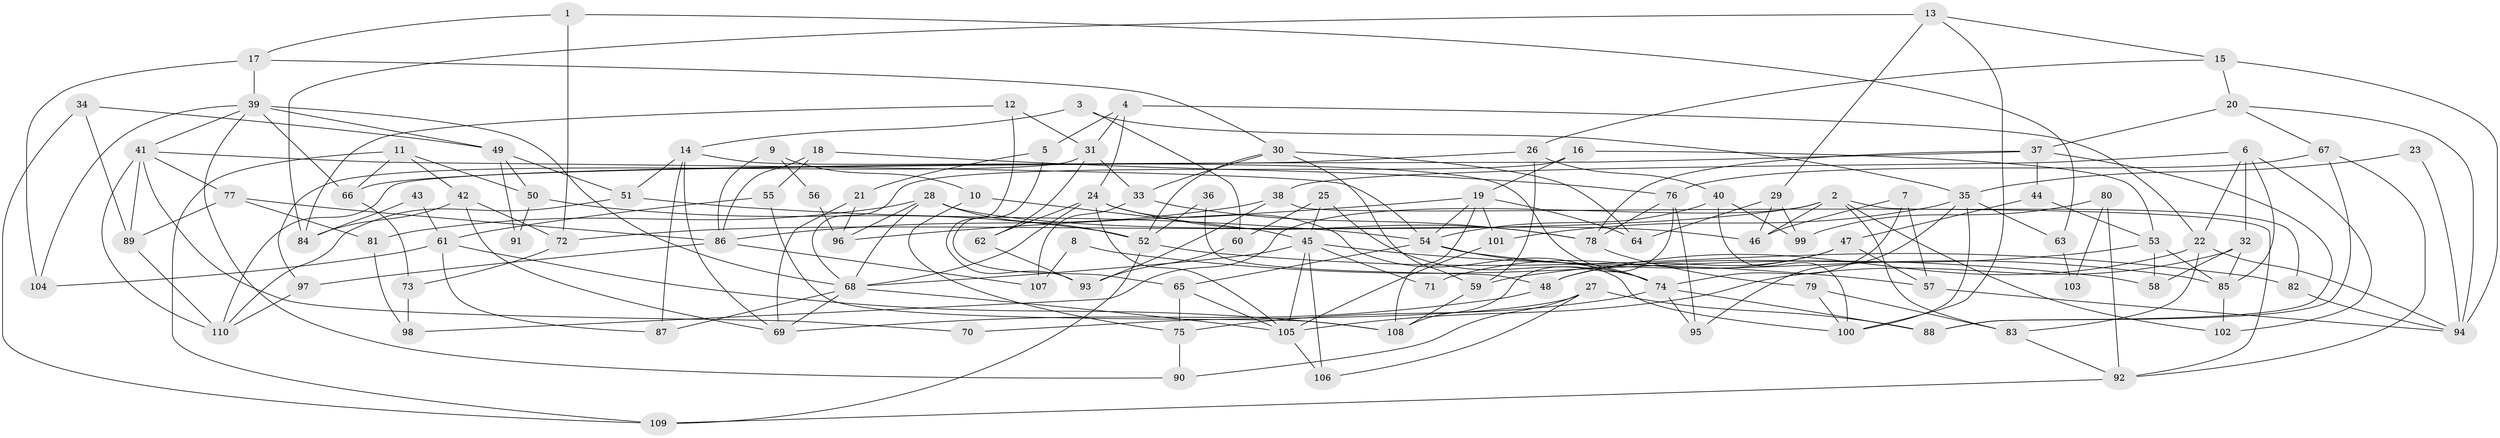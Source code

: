 // Generated by graph-tools (version 1.1) at 2025/26/03/09/25 03:26:16]
// undirected, 110 vertices, 220 edges
graph export_dot {
graph [start="1"]
  node [color=gray90,style=filled];
  1;
  2;
  3;
  4;
  5;
  6;
  7;
  8;
  9;
  10;
  11;
  12;
  13;
  14;
  15;
  16;
  17;
  18;
  19;
  20;
  21;
  22;
  23;
  24;
  25;
  26;
  27;
  28;
  29;
  30;
  31;
  32;
  33;
  34;
  35;
  36;
  37;
  38;
  39;
  40;
  41;
  42;
  43;
  44;
  45;
  46;
  47;
  48;
  49;
  50;
  51;
  52;
  53;
  54;
  55;
  56;
  57;
  58;
  59;
  60;
  61;
  62;
  63;
  64;
  65;
  66;
  67;
  68;
  69;
  70;
  71;
  72;
  73;
  74;
  75;
  76;
  77;
  78;
  79;
  80;
  81;
  82;
  83;
  84;
  85;
  86;
  87;
  88;
  89;
  90;
  91;
  92;
  93;
  94;
  95;
  96;
  97;
  98;
  99;
  100;
  101;
  102;
  103;
  104;
  105;
  106;
  107;
  108;
  109;
  110;
  1 -- 17;
  1 -- 72;
  1 -- 63;
  2 -- 98;
  2 -- 46;
  2 -- 72;
  2 -- 82;
  2 -- 83;
  2 -- 102;
  3 -- 14;
  3 -- 35;
  3 -- 60;
  4 -- 31;
  4 -- 22;
  4 -- 5;
  4 -- 24;
  5 -- 21;
  5 -- 65;
  6 -- 32;
  6 -- 102;
  6 -- 22;
  6 -- 38;
  6 -- 85;
  7 -- 57;
  7 -- 74;
  7 -- 46;
  8 -- 58;
  8 -- 107;
  9 -- 10;
  9 -- 86;
  9 -- 56;
  10 -- 75;
  10 -- 45;
  11 -- 66;
  11 -- 50;
  11 -- 42;
  11 -- 109;
  12 -- 31;
  12 -- 84;
  12 -- 93;
  13 -- 100;
  13 -- 15;
  13 -- 29;
  13 -- 84;
  14 -- 74;
  14 -- 69;
  14 -- 51;
  14 -- 87;
  15 -- 94;
  15 -- 20;
  15 -- 26;
  16 -- 68;
  16 -- 19;
  16 -- 53;
  17 -- 30;
  17 -- 39;
  17 -- 104;
  18 -- 76;
  18 -- 55;
  18 -- 86;
  19 -- 54;
  19 -- 64;
  19 -- 96;
  19 -- 101;
  19 -- 108;
  20 -- 37;
  20 -- 67;
  20 -- 94;
  21 -- 69;
  21 -- 96;
  22 -- 83;
  22 -- 48;
  22 -- 94;
  23 -- 35;
  23 -- 94;
  24 -- 68;
  24 -- 62;
  24 -- 78;
  24 -- 100;
  24 -- 105;
  25 -- 74;
  25 -- 60;
  25 -- 45;
  26 -- 59;
  26 -- 40;
  26 -- 66;
  27 -- 106;
  27 -- 88;
  27 -- 70;
  27 -- 90;
  28 -- 52;
  28 -- 68;
  28 -- 46;
  28 -- 81;
  28 -- 96;
  29 -- 46;
  29 -- 64;
  29 -- 99;
  30 -- 33;
  30 -- 59;
  30 -- 52;
  30 -- 64;
  31 -- 62;
  31 -- 97;
  31 -- 33;
  32 -- 105;
  32 -- 85;
  32 -- 58;
  33 -- 78;
  33 -- 107;
  34 -- 89;
  34 -- 109;
  34 -- 49;
  35 -- 100;
  35 -- 101;
  35 -- 63;
  35 -- 95;
  36 -- 48;
  36 -- 52;
  37 -- 88;
  37 -- 110;
  37 -- 44;
  37 -- 78;
  38 -- 92;
  38 -- 86;
  38 -- 93;
  39 -- 68;
  39 -- 41;
  39 -- 49;
  39 -- 66;
  39 -- 90;
  39 -- 104;
  40 -- 54;
  40 -- 99;
  40 -- 100;
  41 -- 54;
  41 -- 89;
  41 -- 70;
  41 -- 77;
  41 -- 110;
  42 -- 69;
  42 -- 72;
  42 -- 84;
  43 -- 61;
  43 -- 84;
  44 -- 53;
  44 -- 47;
  45 -- 105;
  45 -- 57;
  45 -- 68;
  45 -- 71;
  45 -- 106;
  47 -- 57;
  47 -- 48;
  47 -- 71;
  48 -- 69;
  49 -- 50;
  49 -- 51;
  49 -- 91;
  50 -- 52;
  50 -- 91;
  51 -- 54;
  51 -- 110;
  52 -- 82;
  52 -- 109;
  53 -- 85;
  53 -- 58;
  53 -- 59;
  54 -- 65;
  54 -- 74;
  54 -- 85;
  55 -- 61;
  55 -- 108;
  56 -- 96;
  57 -- 94;
  59 -- 108;
  60 -- 93;
  61 -- 104;
  61 -- 108;
  61 -- 87;
  62 -- 93;
  63 -- 103;
  65 -- 105;
  65 -- 75;
  66 -- 73;
  67 -- 92;
  67 -- 76;
  67 -- 88;
  68 -- 87;
  68 -- 69;
  68 -- 105;
  72 -- 73;
  73 -- 98;
  74 -- 75;
  74 -- 88;
  74 -- 95;
  75 -- 90;
  76 -- 95;
  76 -- 78;
  76 -- 108;
  77 -- 86;
  77 -- 81;
  77 -- 89;
  78 -- 79;
  79 -- 100;
  79 -- 83;
  80 -- 99;
  80 -- 92;
  80 -- 103;
  81 -- 98;
  82 -- 94;
  83 -- 92;
  85 -- 102;
  86 -- 97;
  86 -- 107;
  89 -- 110;
  92 -- 109;
  97 -- 110;
  101 -- 105;
  105 -- 106;
}
